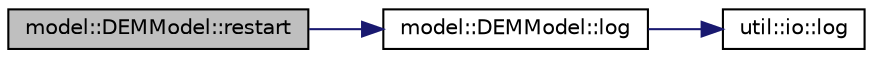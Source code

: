 digraph "model::DEMModel::restart"
{
  edge [fontname="Helvetica",fontsize="10",labelfontname="Helvetica",labelfontsize="10"];
  node [fontname="Helvetica",fontsize="10",shape=record];
  rankdir="LR";
  Node74 [label="model::DEMModel::restart",height=0.2,width=0.4,color="black", fillcolor="grey75", style="filled", fontcolor="black"];
  Node74 -> Node75 [color="midnightblue",fontsize="10",style="solid",fontname="Helvetica"];
  Node75 [label="model::DEMModel::log",height=0.2,width=0.4,color="black", fillcolor="white", style="filled",URL="$classmodel_1_1DEMModel.html#af734f90bd93d53ea0c6f05ef4882fc30"];
  Node75 -> Node76 [color="midnightblue",fontsize="10",style="solid",fontname="Helvetica"];
  Node76 [label="util::io::log",height=0.2,width=0.4,color="black", fillcolor="white", style="filled",URL="$namespaceutil_1_1io.html#a1ddf7fcc08ed1ab44a0af2054ddea600",tooltip="Global method to log the message. "];
}
